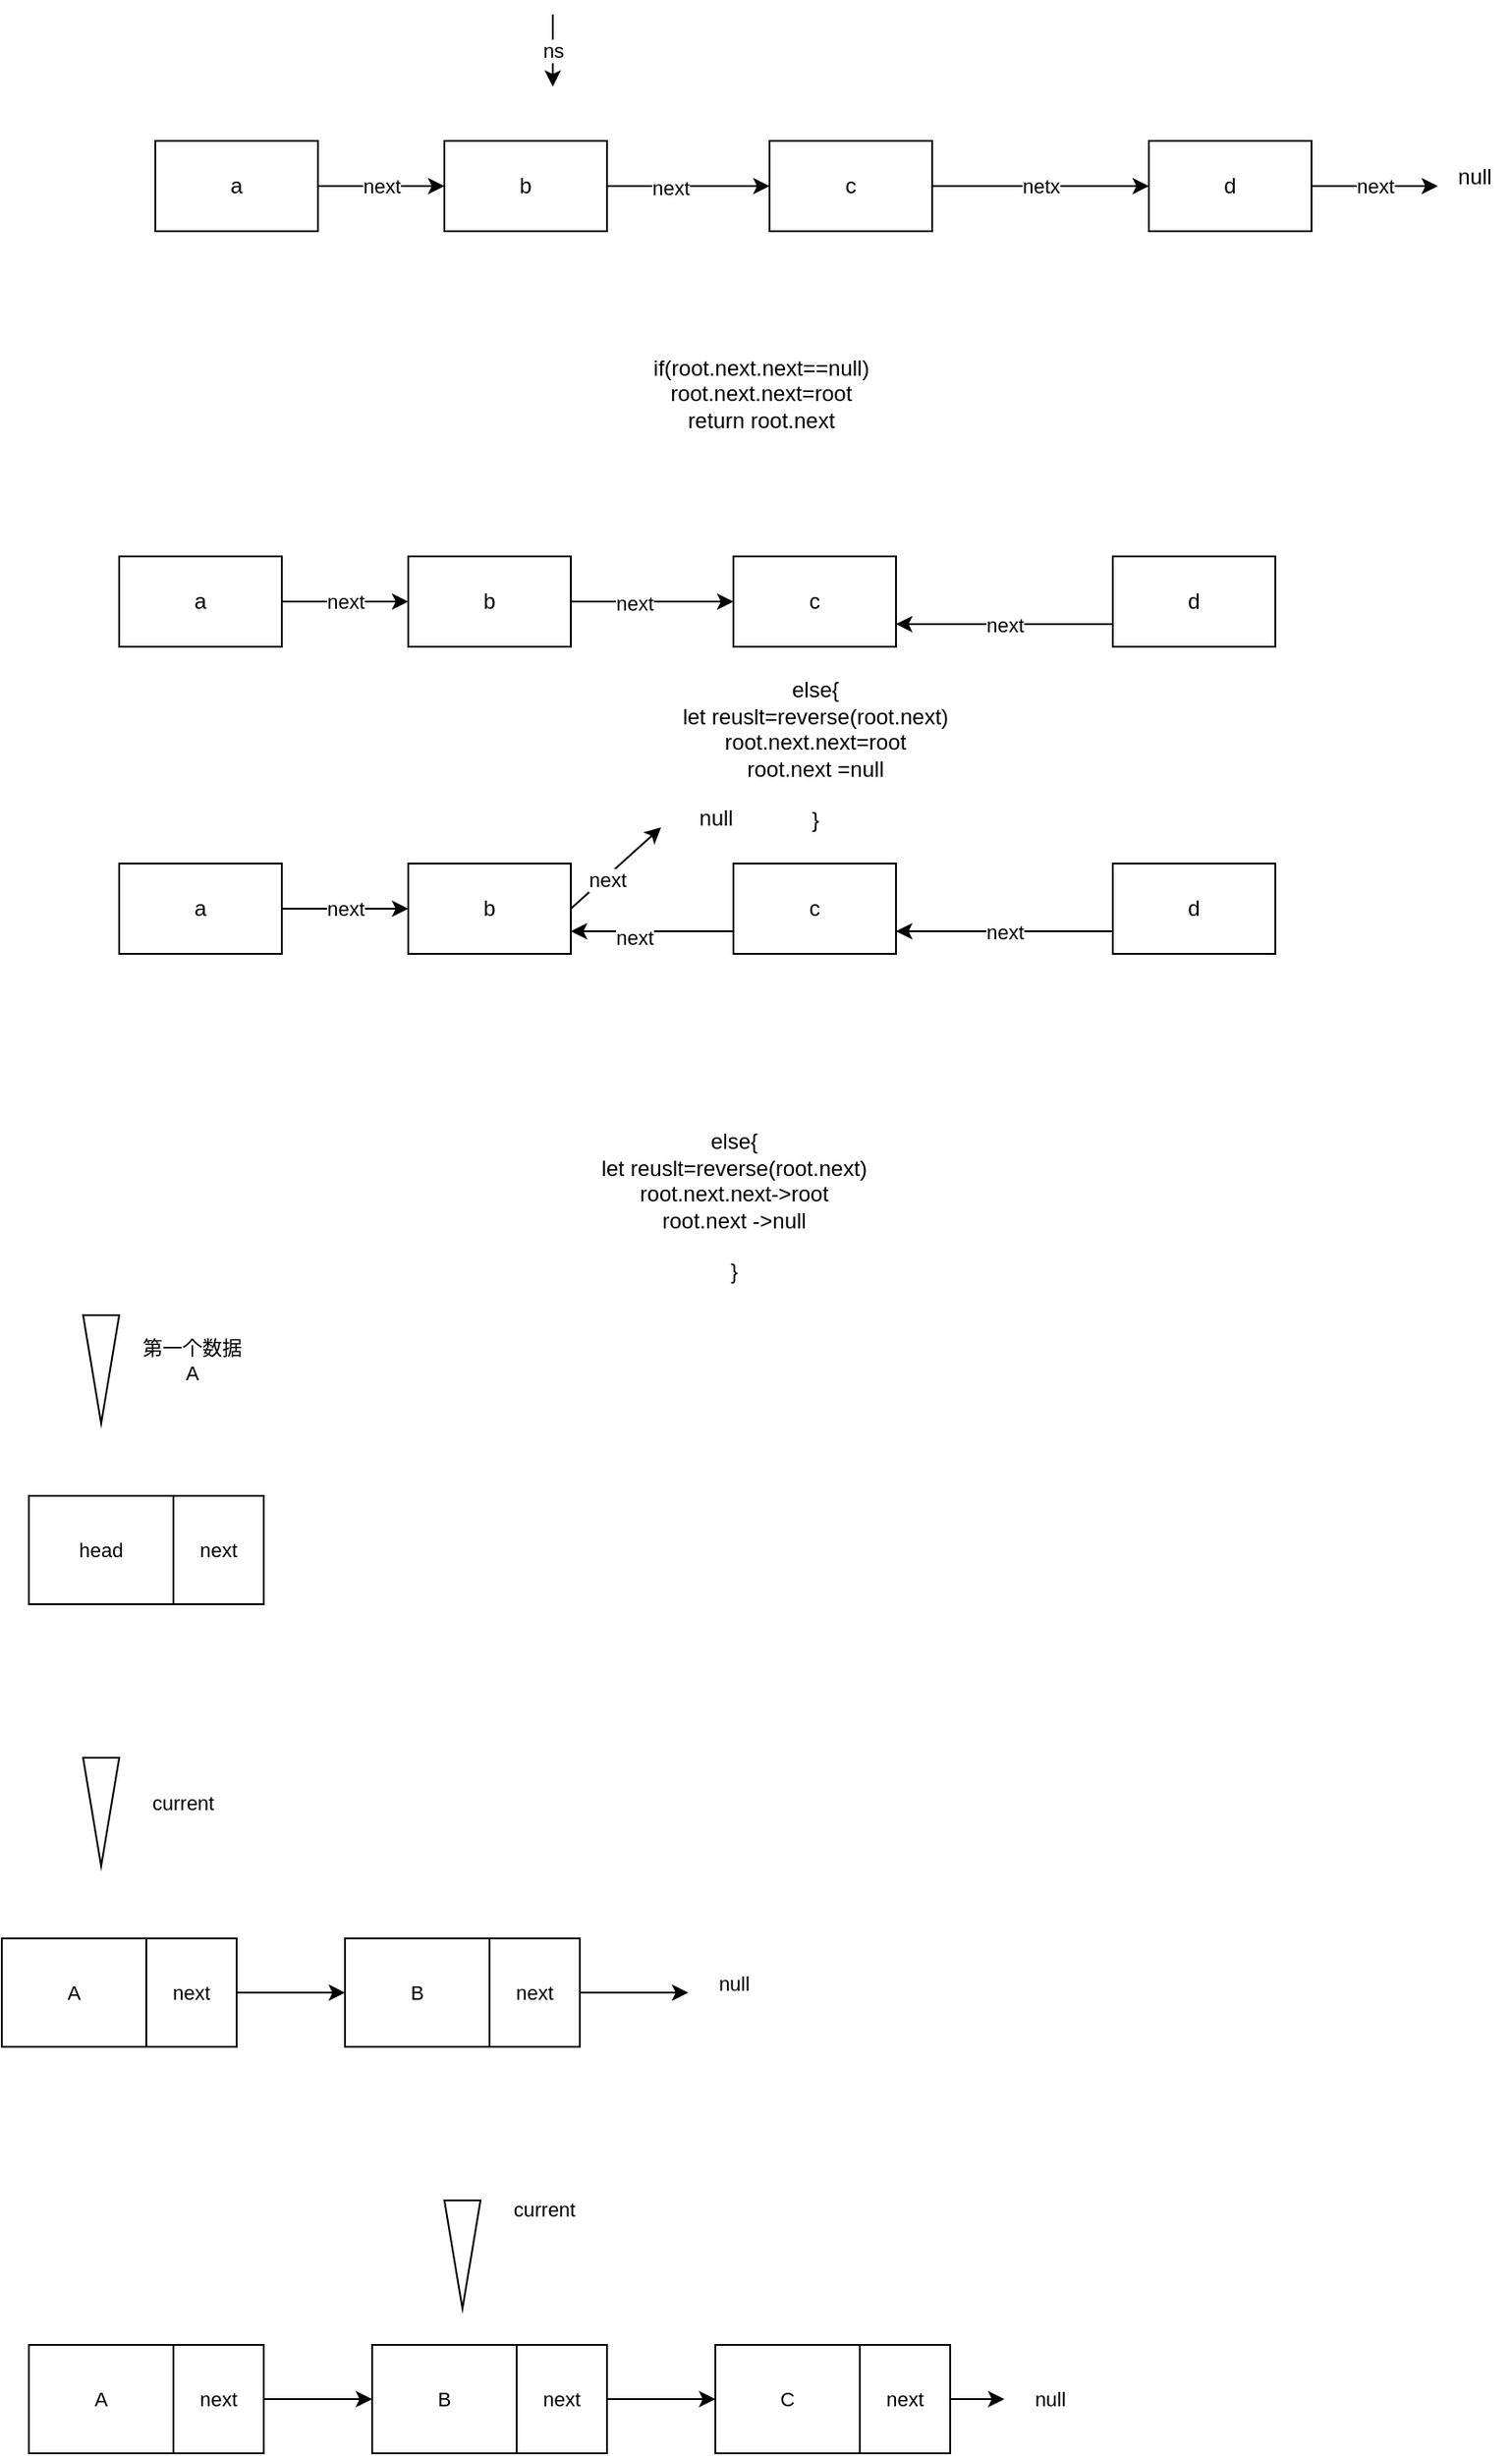 <mxfile>
    <diagram id="8fT6JzaOd0PghdVJ3J1V" name="第 1 页">
        <mxGraphModel dx="932" dy="444" grid="1" gridSize="10" guides="1" tooltips="1" connect="1" arrows="0" fold="1" page="1" pageScale="1" pageWidth="1654" pageHeight="2336" math="0" shadow="0">
            <root>
                <mxCell id="0"/>
                <mxCell id="1" parent="0"/>
                <mxCell id="6" value="next" style="edgeStyle=none;html=1;exitX=1;exitY=0.5;exitDx=0;exitDy=0;entryX=0;entryY=0.5;entryDx=0;entryDy=0;" parent="1" source="2" target="3" edge="1">
                    <mxGeometry relative="1" as="geometry"/>
                </mxCell>
                <mxCell id="2" value="a" style="rounded=0;whiteSpace=wrap;html=1;" parent="1" vertex="1">
                    <mxGeometry x="150" y="150" width="90" height="50" as="geometry"/>
                </mxCell>
                <mxCell id="7" style="edgeStyle=none;html=1;exitX=1;exitY=0.5;exitDx=0;exitDy=0;entryX=0;entryY=0.5;entryDx=0;entryDy=0;" parent="1" source="3" target="4" edge="1">
                    <mxGeometry relative="1" as="geometry"/>
                </mxCell>
                <mxCell id="9" value="next" style="edgeLabel;html=1;align=center;verticalAlign=middle;resizable=0;points=[];" parent="7" vertex="1" connectable="0">
                    <mxGeometry x="-0.222" y="-1" relative="1" as="geometry">
                        <mxPoint as="offset"/>
                    </mxGeometry>
                </mxCell>
                <mxCell id="3" value="b" style="rounded=0;whiteSpace=wrap;html=1;" parent="1" vertex="1">
                    <mxGeometry x="310" y="150" width="90" height="50" as="geometry"/>
                </mxCell>
                <mxCell id="8" value="netx" style="edgeStyle=none;html=1;exitX=1;exitY=0.5;exitDx=0;exitDy=0;entryX=0;entryY=0.5;entryDx=0;entryDy=0;" parent="1" source="4" target="5" edge="1">
                    <mxGeometry relative="1" as="geometry"/>
                </mxCell>
                <mxCell id="4" value="c" style="rounded=0;whiteSpace=wrap;html=1;" parent="1" vertex="1">
                    <mxGeometry x="490" y="150" width="90" height="50" as="geometry"/>
                </mxCell>
                <mxCell id="10" value="next" style="edgeStyle=none;html=1;exitX=1;exitY=0.5;exitDx=0;exitDy=0;" parent="1" source="5" edge="1">
                    <mxGeometry relative="1" as="geometry">
                        <mxPoint x="860" y="175" as="targetPoint"/>
                    </mxGeometry>
                </mxCell>
                <mxCell id="5" value="d" style="rounded=0;whiteSpace=wrap;html=1;" parent="1" vertex="1">
                    <mxGeometry x="700" y="150" width="90" height="50" as="geometry"/>
                </mxCell>
                <mxCell id="12" value="if(root.next.next==null)&lt;br&gt;root.next.next=root&lt;br&gt;return root.next" style="text;html=1;align=center;verticalAlign=middle;resizable=0;points=[];autosize=1;strokeColor=none;fillColor=none;" parent="1" vertex="1">
                    <mxGeometry x="415" y="260" width="140" height="60" as="geometry"/>
                </mxCell>
                <mxCell id="13" value="next" style="edgeStyle=none;html=1;exitX=1;exitY=0.5;exitDx=0;exitDy=0;entryX=0;entryY=0.5;entryDx=0;entryDy=0;" parent="1" source="14" target="17" edge="1">
                    <mxGeometry relative="1" as="geometry"/>
                </mxCell>
                <mxCell id="14" value="a" style="rounded=0;whiteSpace=wrap;html=1;" parent="1" vertex="1">
                    <mxGeometry x="130" y="380" width="90" height="50" as="geometry"/>
                </mxCell>
                <mxCell id="15" style="edgeStyle=none;html=1;exitX=1;exitY=0.5;exitDx=0;exitDy=0;entryX=0;entryY=0.5;entryDx=0;entryDy=0;" parent="1" source="17" target="19" edge="1">
                    <mxGeometry relative="1" as="geometry"/>
                </mxCell>
                <mxCell id="16" value="next" style="edgeLabel;html=1;align=center;verticalAlign=middle;resizable=0;points=[];" parent="15" vertex="1" connectable="0">
                    <mxGeometry x="-0.222" y="-1" relative="1" as="geometry">
                        <mxPoint as="offset"/>
                    </mxGeometry>
                </mxCell>
                <mxCell id="17" value="b" style="rounded=0;whiteSpace=wrap;html=1;" parent="1" vertex="1">
                    <mxGeometry x="290" y="380" width="90" height="50" as="geometry"/>
                </mxCell>
                <mxCell id="19" value="c" style="rounded=0;whiteSpace=wrap;html=1;" parent="1" vertex="1">
                    <mxGeometry x="470" y="380" width="90" height="50" as="geometry"/>
                </mxCell>
                <mxCell id="21" value="d" style="rounded=0;whiteSpace=wrap;html=1;" parent="1" vertex="1">
                    <mxGeometry x="680" y="380" width="90" height="50" as="geometry"/>
                </mxCell>
                <mxCell id="23" value="next" style="edgeStyle=none;html=1;exitX=0;exitY=0.75;exitDx=0;exitDy=0;entryX=1;entryY=0.75;entryDx=0;entryDy=0;" parent="1" source="21" target="19" edge="1">
                    <mxGeometry relative="1" as="geometry">
                        <mxPoint x="660" y="429" as="targetPoint"/>
                        <mxPoint x="590" y="429" as="sourcePoint"/>
                    </mxGeometry>
                </mxCell>
                <mxCell id="24" value="else{&lt;br&gt;let reuslt=reverse(root.next)&lt;br&gt;root.next.next=root&lt;br&gt;root.next =null&lt;br&gt;&lt;br&gt;}" style="text;html=1;align=center;verticalAlign=middle;resizable=0;points=[];autosize=1;strokeColor=none;fillColor=none;" parent="1" vertex="1">
                    <mxGeometry x="430" y="440" width="170" height="100" as="geometry"/>
                </mxCell>
                <mxCell id="27" value="null" style="text;html=1;align=center;verticalAlign=middle;resizable=0;points=[];autosize=1;strokeColor=none;fillColor=none;" parent="1" vertex="1">
                    <mxGeometry x="860" y="155" width="40" height="30" as="geometry"/>
                </mxCell>
                <mxCell id="29" value="next" style="edgeStyle=none;html=1;exitX=1;exitY=0.5;exitDx=0;exitDy=0;entryX=0;entryY=0.5;entryDx=0;entryDy=0;" parent="1" source="30" target="33" edge="1">
                    <mxGeometry relative="1" as="geometry"/>
                </mxCell>
                <mxCell id="30" value="a" style="rounded=0;whiteSpace=wrap;html=1;" parent="1" vertex="1">
                    <mxGeometry x="130" y="550" width="90" height="50" as="geometry"/>
                </mxCell>
                <mxCell id="31" style="edgeStyle=none;html=1;exitX=1;exitY=0.5;exitDx=0;exitDy=0;" parent="1" source="33" edge="1">
                    <mxGeometry relative="1" as="geometry">
                        <mxPoint x="430" y="530" as="targetPoint"/>
                    </mxGeometry>
                </mxCell>
                <mxCell id="32" value="next" style="edgeLabel;html=1;align=center;verticalAlign=middle;resizable=0;points=[];" parent="31" vertex="1" connectable="0">
                    <mxGeometry x="-0.222" y="-1" relative="1" as="geometry">
                        <mxPoint as="offset"/>
                    </mxGeometry>
                </mxCell>
                <mxCell id="33" value="b" style="rounded=0;whiteSpace=wrap;html=1;" parent="1" vertex="1">
                    <mxGeometry x="290" y="550" width="90" height="50" as="geometry"/>
                </mxCell>
                <mxCell id="39" style="edgeStyle=none;html=1;exitX=0;exitY=0.75;exitDx=0;exitDy=0;entryX=1;entryY=0.75;entryDx=0;entryDy=0;" parent="1" source="35" target="33" edge="1">
                    <mxGeometry relative="1" as="geometry"/>
                </mxCell>
                <mxCell id="40" value="next" style="edgeLabel;html=1;align=center;verticalAlign=middle;resizable=0;points=[];" parent="39" vertex="1" connectable="0">
                    <mxGeometry x="0.222" y="3" relative="1" as="geometry">
                        <mxPoint as="offset"/>
                    </mxGeometry>
                </mxCell>
                <mxCell id="35" value="c" style="rounded=0;whiteSpace=wrap;html=1;" parent="1" vertex="1">
                    <mxGeometry x="470" y="550" width="90" height="50" as="geometry"/>
                </mxCell>
                <mxCell id="36" value="d" style="rounded=0;whiteSpace=wrap;html=1;" parent="1" vertex="1">
                    <mxGeometry x="680" y="550" width="90" height="50" as="geometry"/>
                </mxCell>
                <mxCell id="37" value="next" style="edgeStyle=none;html=1;exitX=0;exitY=0.75;exitDx=0;exitDy=0;entryX=1;entryY=0.75;entryDx=0;entryDy=0;" parent="1" source="36" target="35" edge="1">
                    <mxGeometry relative="1" as="geometry">
                        <mxPoint x="660" y="599" as="targetPoint"/>
                        <mxPoint x="590" y="599" as="sourcePoint"/>
                    </mxGeometry>
                </mxCell>
                <mxCell id="38" value="else{&lt;br&gt;let reuslt=reverse(root.next)&lt;br&gt;root.next.next-&amp;gt;root&lt;br&gt;root.next -&amp;gt;null&lt;br&gt;&lt;br&gt;}" style="text;html=1;align=center;verticalAlign=middle;resizable=0;points=[];autosize=1;strokeColor=none;fillColor=none;" parent="1" vertex="1">
                    <mxGeometry x="385" y="690" width="170" height="100" as="geometry"/>
                </mxCell>
                <mxCell id="41" value="null" style="text;html=1;align=center;verticalAlign=middle;resizable=0;points=[];autosize=1;strokeColor=none;fillColor=none;" parent="1" vertex="1">
                    <mxGeometry x="440" y="510" width="40" height="30" as="geometry"/>
                </mxCell>
                <mxCell id="45" value="ns" style="edgeStyle=none;html=1;exitX=0.5;exitY=1;exitDx=0;exitDy=0;" parent="1" edge="1">
                    <mxGeometry relative="1" as="geometry">
                        <mxPoint x="370" y="80" as="sourcePoint"/>
                        <mxPoint x="370" y="120" as="targetPoint"/>
                    </mxGeometry>
                </mxCell>
                <mxCell id="50" value="head" style="rounded=0;whiteSpace=wrap;html=1;fontFamily=Helvetica;fontSize=11;fontColor=default;" vertex="1" parent="1">
                    <mxGeometry x="80" y="900" width="80" height="60" as="geometry"/>
                </mxCell>
                <mxCell id="52" value="next" style="rounded=0;whiteSpace=wrap;html=1;fontFamily=Helvetica;fontSize=11;fontColor=default;" vertex="1" parent="1">
                    <mxGeometry x="160" y="900" width="50" height="60" as="geometry"/>
                </mxCell>
                <mxCell id="64" value="" style="triangle;whiteSpace=wrap;html=1;fontFamily=Helvetica;fontSize=11;fontColor=default;rotation=90;" vertex="1" parent="1">
                    <mxGeometry x="90" y="820" width="60" height="20" as="geometry"/>
                </mxCell>
                <mxCell id="65" value="第一个数据&lt;br&gt;A" style="text;html=1;align=center;verticalAlign=middle;resizable=0;points=[];autosize=1;strokeColor=none;fillColor=none;fontSize=11;fontFamily=Helvetica;fontColor=default;" vertex="1" parent="1">
                    <mxGeometry x="130" y="805" width="80" height="40" as="geometry"/>
                </mxCell>
                <mxCell id="66" value="A" style="rounded=0;whiteSpace=wrap;html=1;fontFamily=Helvetica;fontSize=11;fontColor=default;" vertex="1" parent="1">
                    <mxGeometry x="65" y="1145" width="80" height="60" as="geometry"/>
                </mxCell>
                <mxCell id="67" style="edgeStyle=none;shape=connector;rounded=1;html=1;exitX=1;exitY=0.5;exitDx=0;exitDy=0;entryX=0;entryY=0.5;entryDx=0;entryDy=0;labelBackgroundColor=default;strokeColor=default;fontFamily=Helvetica;fontSize=11;fontColor=default;endArrow=classic;" edge="1" parent="1" source="68" target="69">
                    <mxGeometry relative="1" as="geometry"/>
                </mxCell>
                <mxCell id="68" value="next" style="rounded=0;whiteSpace=wrap;html=1;fontFamily=Helvetica;fontSize=11;fontColor=default;" vertex="1" parent="1">
                    <mxGeometry x="145" y="1145" width="50" height="60" as="geometry"/>
                </mxCell>
                <mxCell id="69" value="B" style="rounded=0;whiteSpace=wrap;html=1;fontFamily=Helvetica;fontSize=11;fontColor=default;" vertex="1" parent="1">
                    <mxGeometry x="255" y="1145" width="80" height="60" as="geometry"/>
                </mxCell>
                <mxCell id="70" style="edgeStyle=none;shape=connector;rounded=1;html=1;exitX=1;exitY=0.5;exitDx=0;exitDy=0;entryX=0;entryY=0.5;entryDx=0;entryDy=0;labelBackgroundColor=default;strokeColor=default;fontFamily=Helvetica;fontSize=11;fontColor=default;endArrow=classic;" edge="1" parent="1" source="71">
                    <mxGeometry relative="1" as="geometry">
                        <mxPoint x="445" y="1175.0" as="targetPoint"/>
                    </mxGeometry>
                </mxCell>
                <mxCell id="71" value="next" style="rounded=0;whiteSpace=wrap;html=1;fontFamily=Helvetica;fontSize=11;fontColor=default;" vertex="1" parent="1">
                    <mxGeometry x="335" y="1145" width="50" height="60" as="geometry"/>
                </mxCell>
                <mxCell id="82" value="A" style="rounded=0;whiteSpace=wrap;html=1;fontFamily=Helvetica;fontSize=11;fontColor=default;" vertex="1" parent="1">
                    <mxGeometry x="80" y="1370" width="80" height="60" as="geometry"/>
                </mxCell>
                <mxCell id="83" style="edgeStyle=none;shape=connector;rounded=1;html=1;exitX=1;exitY=0.5;exitDx=0;exitDy=0;entryX=0;entryY=0.5;entryDx=0;entryDy=0;labelBackgroundColor=default;strokeColor=default;fontFamily=Helvetica;fontSize=11;fontColor=default;endArrow=classic;" edge="1" parent="1" source="84" target="85">
                    <mxGeometry relative="1" as="geometry"/>
                </mxCell>
                <mxCell id="84" value="next" style="rounded=0;whiteSpace=wrap;html=1;fontFamily=Helvetica;fontSize=11;fontColor=default;" vertex="1" parent="1">
                    <mxGeometry x="160" y="1370" width="50" height="60" as="geometry"/>
                </mxCell>
                <mxCell id="85" value="B" style="rounded=0;whiteSpace=wrap;html=1;fontFamily=Helvetica;fontSize=11;fontColor=default;" vertex="1" parent="1">
                    <mxGeometry x="270" y="1370" width="80" height="60" as="geometry"/>
                </mxCell>
                <mxCell id="86" style="edgeStyle=none;shape=connector;rounded=1;html=1;exitX=1;exitY=0.5;exitDx=0;exitDy=0;entryX=0;entryY=0.5;entryDx=0;entryDy=0;labelBackgroundColor=default;strokeColor=default;fontFamily=Helvetica;fontSize=11;fontColor=default;endArrow=classic;" edge="1" parent="1" source="87" target="88">
                    <mxGeometry relative="1" as="geometry"/>
                </mxCell>
                <mxCell id="87" value="next" style="rounded=0;whiteSpace=wrap;html=1;fontFamily=Helvetica;fontSize=11;fontColor=default;" vertex="1" parent="1">
                    <mxGeometry x="350" y="1370" width="50" height="60" as="geometry"/>
                </mxCell>
                <mxCell id="88" value="C" style="rounded=0;whiteSpace=wrap;html=1;fontFamily=Helvetica;fontSize=11;fontColor=default;" vertex="1" parent="1">
                    <mxGeometry x="460" y="1370" width="80" height="60" as="geometry"/>
                </mxCell>
                <mxCell id="89" style="edgeStyle=none;shape=connector;rounded=1;html=1;exitX=1;exitY=0.5;exitDx=0;exitDy=0;entryX=0;entryY=0.5;entryDx=0;entryDy=0;labelBackgroundColor=default;strokeColor=default;fontFamily=Helvetica;fontSize=11;fontColor=default;endArrow=classic;" edge="1" parent="1" source="90">
                    <mxGeometry relative="1" as="geometry">
                        <mxPoint x="620" y="1400" as="targetPoint"/>
                    </mxGeometry>
                </mxCell>
                <mxCell id="90" value="next" style="rounded=0;whiteSpace=wrap;html=1;fontFamily=Helvetica;fontSize=11;fontColor=default;" vertex="1" parent="1">
                    <mxGeometry x="540" y="1370" width="50" height="60" as="geometry"/>
                </mxCell>
                <mxCell id="94" value="null" style="text;html=1;align=center;verticalAlign=middle;resizable=0;points=[];autosize=1;strokeColor=none;fillColor=none;fontSize=11;fontFamily=Helvetica;fontColor=default;" vertex="1" parent="1">
                    <mxGeometry x="625" y="1385" width="40" height="30" as="geometry"/>
                </mxCell>
                <mxCell id="101" value="" style="triangle;whiteSpace=wrap;html=1;fontFamily=Helvetica;fontSize=11;fontColor=default;rotation=90;" vertex="1" parent="1">
                    <mxGeometry x="90" y="1065" width="60" height="20" as="geometry"/>
                </mxCell>
                <mxCell id="102" value="current" style="text;html=1;align=center;verticalAlign=middle;resizable=0;points=[];autosize=1;strokeColor=none;fillColor=none;fontSize=11;fontFamily=Helvetica;fontColor=default;" vertex="1" parent="1">
                    <mxGeometry x="135" y="1055" width="60" height="30" as="geometry"/>
                </mxCell>
                <mxCell id="103" value="null" style="text;html=1;align=center;verticalAlign=middle;resizable=0;points=[];autosize=1;strokeColor=none;fillColor=none;fontSize=11;fontFamily=Helvetica;fontColor=default;" vertex="1" parent="1">
                    <mxGeometry x="450" y="1155" width="40" height="30" as="geometry"/>
                </mxCell>
                <mxCell id="104" value="" style="triangle;whiteSpace=wrap;html=1;fontFamily=Helvetica;fontSize=11;fontColor=default;rotation=90;" vertex="1" parent="1">
                    <mxGeometry x="290" y="1310" width="60" height="20" as="geometry"/>
                </mxCell>
                <mxCell id="105" value="current" style="text;html=1;align=center;verticalAlign=middle;resizable=0;points=[];autosize=1;strokeColor=none;fillColor=none;fontSize=11;fontFamily=Helvetica;fontColor=default;" vertex="1" parent="1">
                    <mxGeometry x="335" y="1280" width="60" height="30" as="geometry"/>
                </mxCell>
            </root>
        </mxGraphModel>
    </diagram>
</mxfile>